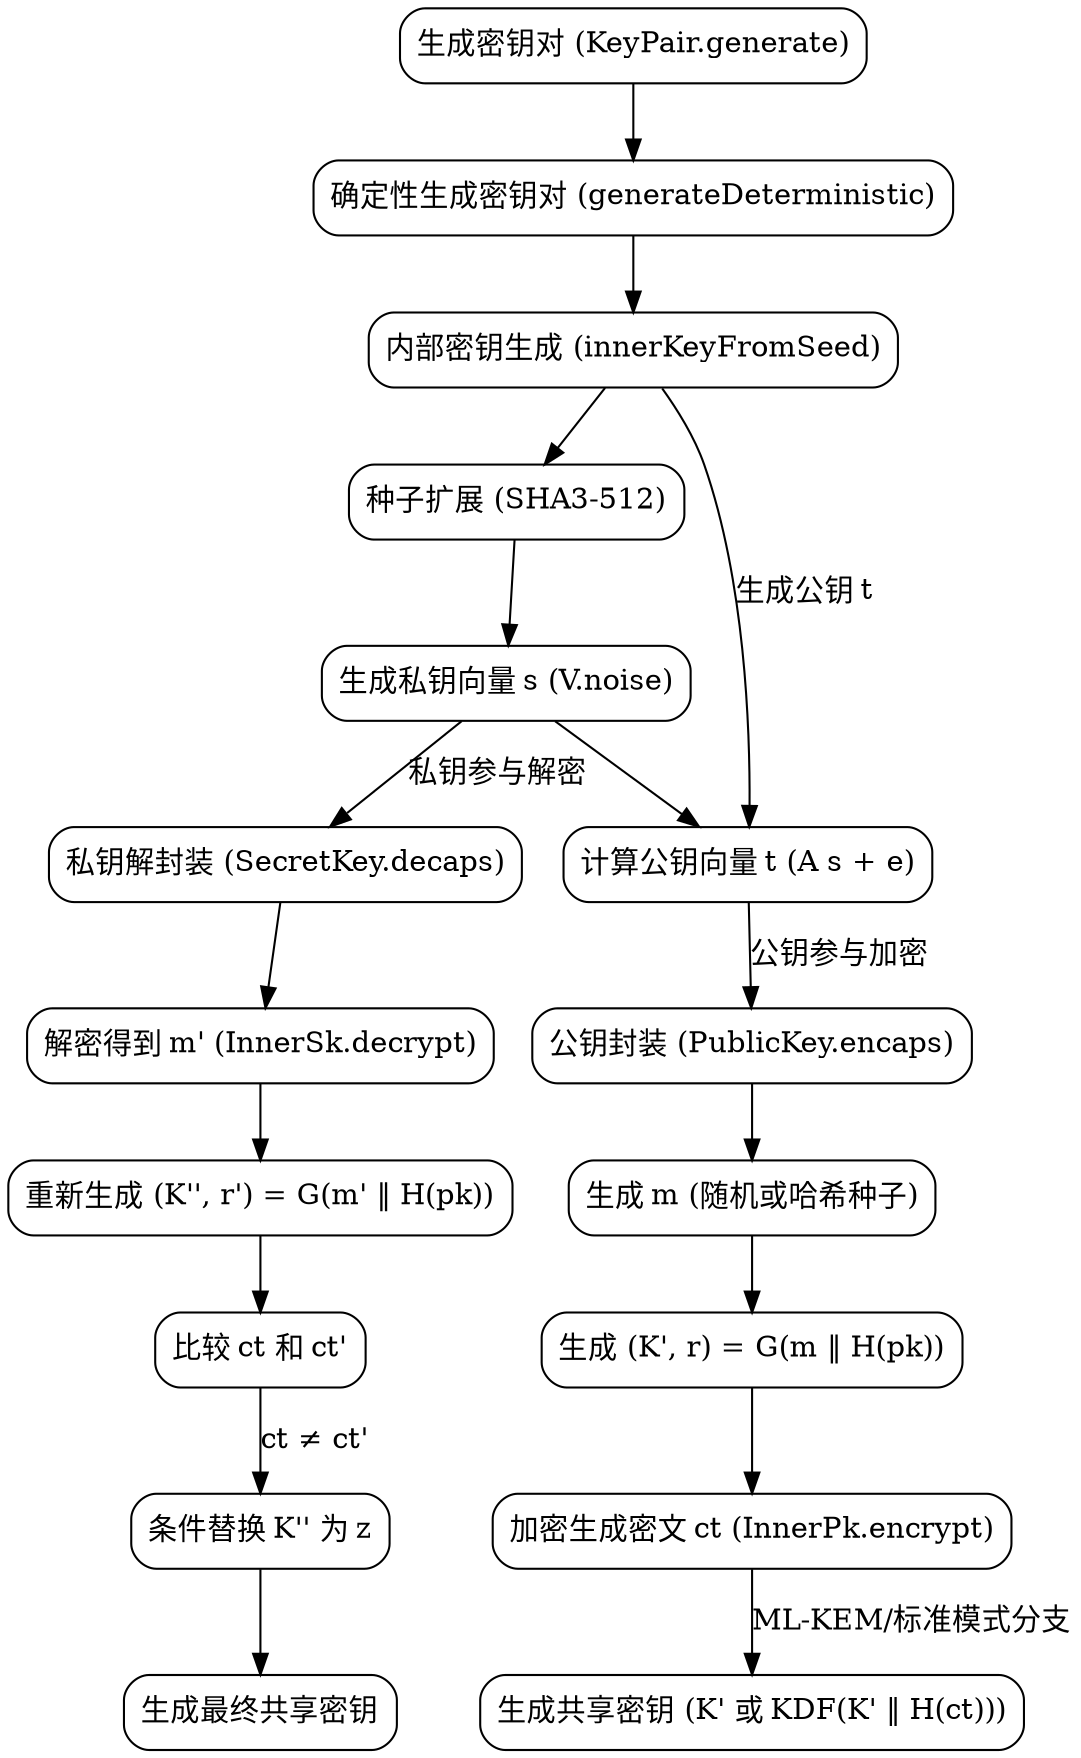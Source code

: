 
digraph KyberFlow {
    rankdir=TB;
    node [shape=rectangle, style="rounded"];

    // Key Generation
    generateKeyPair [label="生成密钥对 (KeyPair.generate)"];
    generateDeterministic [label="确定性生成密钥对 (generateDeterministic)"];
    innerKeyFromSeed [label="内部密钥生成 (innerKeyFromSeed)"];
    seedExpansion [label="种子扩展 (SHA3-512)"];
    sampleSecret [label="生成私钥向量 s (V.noise)"];
    computeTh [label="计算公钥向量 t (A s + e)"];

    // Encapsulation
    encaps [label="公钥封装 (PublicKey.encaps)"];
    generateM [label="生成 m (随机或哈希种子)"];
    generateKR [label="生成 (K', r) = G(m ‖ H(pk))"];
    innerEncrypt [label="加密生成密文 ct (InnerPk.encrypt)"];
    deriveSharedSecret [label="生成共享密钥 (K' 或 KDF(K' ‖ H(ct)))"];

    // Decapsulation
    decaps [label="私钥解封装 (SecretKey.decaps)"];
    decryptM [label="解密得到 m' (InnerSk.decrypt)"];
    regenerateKR2 [label="重新生成 (K'', r') = G(m' ‖ H(pk))"];
    compareCT [label="比较 ct 和 ct'"];
    replaceK [label="条件替换 K'' 为 z"];
    finalSharedSecret [label="生成最终共享密钥"];

    // 结构关系
    generateKeyPair -> generateDeterministic -> innerKeyFromSeed;
    innerKeyFromSeed -> seedExpansion;
    seedExpansion -> sampleSecret;
    sampleSecret -> computeTh;

    encaps -> generateM;
    generateM -> generateKR;
    generateKR -> innerEncrypt;
    innerEncrypt -> deriveSharedSecret [label="ML-KEM/标准模式分支"];

    decaps -> decryptM;
    decryptM -> regenerateKR2;
    regenerateKR2 -> compareCT;
    compareCT -> replaceK [label="ct ≠ ct'"];
    replaceK -> finalSharedSecret;

    // 跨模块连接
    innerKeyFromSeed -> computeTh [label="生成公钥 t"];
    computeTh -> encaps [label="公钥参与加密"];
    sampleSecret -> decaps [label="私钥参与解密"];
}
